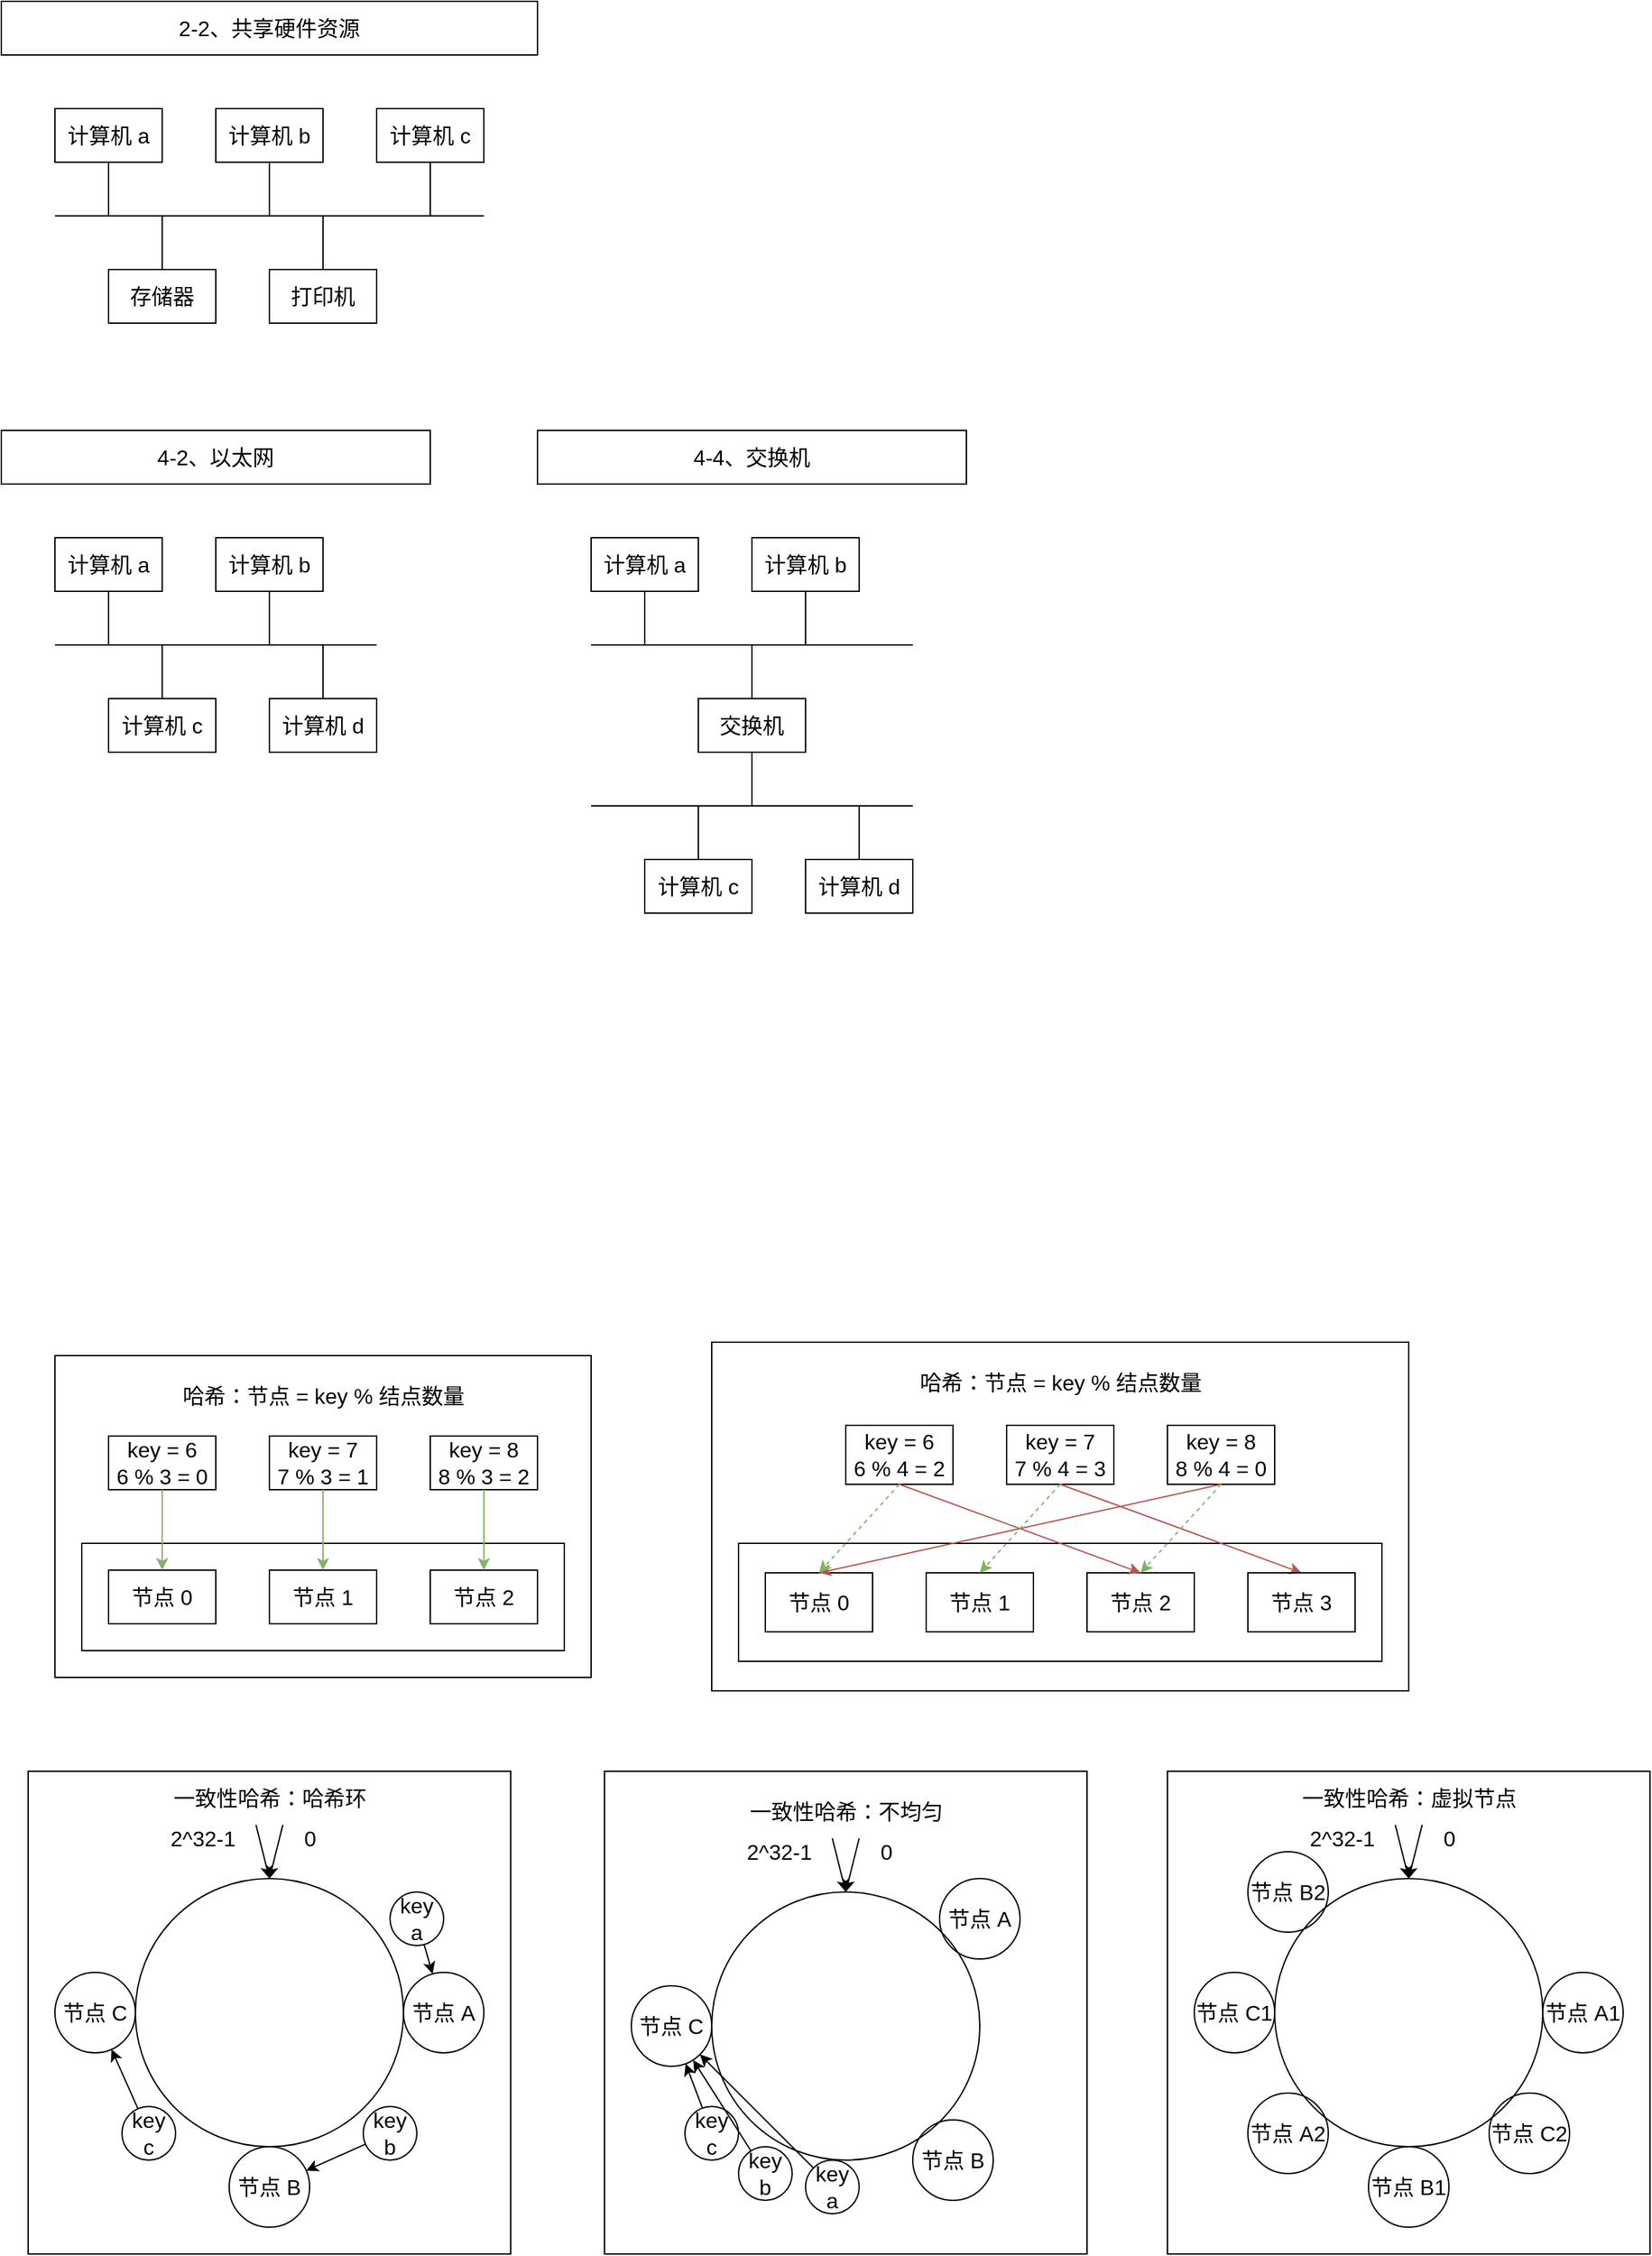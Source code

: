 <mxfile version="17.4.2" type="device"><diagram id="4A3AHrhqkBytTZ4Egqqp" name="第 1 页"><mxGraphModel dx="946" dy="733" grid="1" gridSize="10" guides="0" tooltips="1" connect="1" arrows="0" fold="1" page="1" pageScale="1" pageWidth="827" pageHeight="1169" math="0" shadow="0"><root><mxCell id="0"/><mxCell id="1" parent="0"/><mxCell id="Lyq3fDjOrEpXF0PggJTx-3" value="" style="group;fontSize=16;" parent="1" vertex="1" connectable="0"><mxGeometry x="120" y="1090" width="400" height="240" as="geometry"/></mxCell><mxCell id="YoetPpUAzAx6CNNWcJrQ-24" value="" style="rounded=0;whiteSpace=wrap;html=1;fontSize=16;strokeColor=default;fillColor=none;container=0;" parent="Lyq3fDjOrEpXF0PggJTx-3" vertex="1"><mxGeometry x="20" y="140" width="360" height="80" as="geometry"/></mxCell><mxCell id="YoetPpUAzAx6CNNWcJrQ-17" value="key = 6&lt;br style=&quot;font-size: 16px;&quot;&gt;6 % 3 = 0" style="rounded=0;whiteSpace=wrap;html=1;fontSize=16;strokeColor=default;fillColor=none;container=0;" parent="Lyq3fDjOrEpXF0PggJTx-3" vertex="1"><mxGeometry x="40" y="60" width="80" height="40" as="geometry"/></mxCell><mxCell id="YoetPpUAzAx6CNNWcJrQ-19" value="key = 7&lt;br style=&quot;font-size: 16px;&quot;&gt;7 % 3 = 1" style="rounded=0;whiteSpace=wrap;html=1;fontSize=16;strokeColor=default;fillColor=none;container=0;" parent="Lyq3fDjOrEpXF0PggJTx-3" vertex="1"><mxGeometry x="160" y="60" width="80" height="40" as="geometry"/></mxCell><mxCell id="YoetPpUAzAx6CNNWcJrQ-20" value="key = 8&lt;br style=&quot;font-size: 16px;&quot;&gt;8 % 3 = 2" style="rounded=0;whiteSpace=wrap;html=1;fontSize=16;strokeColor=default;fillColor=none;container=0;" parent="Lyq3fDjOrEpXF0PggJTx-3" vertex="1"><mxGeometry x="280" y="60" width="80" height="40" as="geometry"/></mxCell><mxCell id="YoetPpUAzAx6CNNWcJrQ-21" value="节点&amp;nbsp;0" style="rounded=0;whiteSpace=wrap;html=1;fontSize=16;strokeColor=default;fillColor=none;container=0;" parent="Lyq3fDjOrEpXF0PggJTx-3" vertex="1"><mxGeometry x="40" y="160" width="80" height="40" as="geometry"/></mxCell><mxCell id="YoetPpUAzAx6CNNWcJrQ-22" value="节点 1" style="rounded=0;whiteSpace=wrap;html=1;fontSize=16;strokeColor=default;fillColor=none;container=0;" parent="Lyq3fDjOrEpXF0PggJTx-3" vertex="1"><mxGeometry x="160" y="160" width="80" height="40" as="geometry"/></mxCell><mxCell id="YoetPpUAzAx6CNNWcJrQ-23" value="节点&amp;nbsp;2" style="rounded=0;whiteSpace=wrap;html=1;fontSize=16;strokeColor=default;fillColor=none;container=0;" parent="Lyq3fDjOrEpXF0PggJTx-3" vertex="1"><mxGeometry x="280" y="160" width="80" height="40" as="geometry"/></mxCell><mxCell id="YoetPpUAzAx6CNNWcJrQ-25" value="" style="endArrow=classic;html=1;rounded=0;fontSize=16;strokeColor=#82b366;fillColor=#d5e8d4;" parent="Lyq3fDjOrEpXF0PggJTx-3" source="YoetPpUAzAx6CNNWcJrQ-17" target="YoetPpUAzAx6CNNWcJrQ-21" edge="1"><mxGeometry width="50" height="50" relative="1" as="geometry"><mxPoint x="200" y="110" as="sourcePoint"/><mxPoint x="250" y="60" as="targetPoint"/></mxGeometry></mxCell><mxCell id="YoetPpUAzAx6CNNWcJrQ-26" value="" style="endArrow=classic;html=1;rounded=0;fontSize=16;strokeColor=#82b366;fillColor=#d5e8d4;" parent="Lyq3fDjOrEpXF0PggJTx-3" source="YoetPpUAzAx6CNNWcJrQ-19" target="YoetPpUAzAx6CNNWcJrQ-22" edge="1"><mxGeometry width="50" height="50" relative="1" as="geometry"><mxPoint x="200" y="110" as="sourcePoint"/><mxPoint x="250" y="60" as="targetPoint"/></mxGeometry></mxCell><mxCell id="YoetPpUAzAx6CNNWcJrQ-27" value="" style="endArrow=classic;html=1;rounded=0;fontSize=16;strokeColor=#82b366;fillColor=#d5e8d4;" parent="Lyq3fDjOrEpXF0PggJTx-3" source="YoetPpUAzAx6CNNWcJrQ-20" target="YoetPpUAzAx6CNNWcJrQ-23" edge="1"><mxGeometry width="50" height="50" relative="1" as="geometry"><mxPoint x="210" y="110" as="sourcePoint"/><mxPoint x="210" y="170" as="targetPoint"/></mxGeometry></mxCell><mxCell id="YoetPpUAzAx6CNNWcJrQ-40" value="" style="rounded=0;whiteSpace=wrap;html=1;fontSize=16;strokeColor=default;fillColor=none;container=0;" parent="Lyq3fDjOrEpXF0PggJTx-3" vertex="1"><mxGeometry width="400" height="240" as="geometry"/></mxCell><mxCell id="Lyq3fDjOrEpXF0PggJTx-2" value="哈希：节点 = key % 结点数量" style="text;html=1;align=center;verticalAlign=middle;resizable=0;points=[];autosize=1;strokeColor=none;fillColor=none;fontSize=16;" parent="Lyq3fDjOrEpXF0PggJTx-3" vertex="1"><mxGeometry x="85" y="20" width="230" height="20" as="geometry"/></mxCell><mxCell id="Lyq3fDjOrEpXF0PggJTx-10" value="" style="group;fontSize=16;" parent="1" vertex="1" connectable="0"><mxGeometry x="610" y="1080" width="520" height="260" as="geometry"/></mxCell><mxCell id="YoetPpUAzAx6CNNWcJrQ-42" value="" style="rounded=0;whiteSpace=wrap;html=1;fontSize=16;strokeColor=default;fillColor=none;container=0;" parent="Lyq3fDjOrEpXF0PggJTx-10" vertex="1"><mxGeometry width="520" height="260" as="geometry"/></mxCell><mxCell id="Lyq3fDjOrEpXF0PggJTx-4" value="哈希：节点 = key % 结点数量" style="text;html=1;align=center;verticalAlign=middle;resizable=0;points=[];autosize=1;strokeColor=none;fillColor=none;fontSize=16;container=0;" parent="Lyq3fDjOrEpXF0PggJTx-10" vertex="1"><mxGeometry x="145" y="20" width="230" height="20" as="geometry"/></mxCell><mxCell id="YoetPpUAzAx6CNNWcJrQ-28" value="" style="rounded=0;whiteSpace=wrap;html=1;fontSize=16;strokeColor=default;fillColor=none;container=0;" parent="Lyq3fDjOrEpXF0PggJTx-10" vertex="1"><mxGeometry x="20" y="150" width="480" height="88" as="geometry"/></mxCell><mxCell id="YoetPpUAzAx6CNNWcJrQ-29" value="key = 6&lt;br style=&quot;font-size: 16px;&quot;&gt;6 % 4 = 2" style="rounded=0;whiteSpace=wrap;html=1;fontSize=16;strokeColor=default;fillColor=none;container=0;" parent="Lyq3fDjOrEpXF0PggJTx-10" vertex="1"><mxGeometry x="100" y="62" width="80" height="44" as="geometry"/></mxCell><mxCell id="YoetPpUAzAx6CNNWcJrQ-30" value="key = 7&lt;br style=&quot;font-size: 16px;&quot;&gt;7 % 4 = 3" style="rounded=0;whiteSpace=wrap;html=1;fontSize=16;strokeColor=default;fillColor=none;container=0;" parent="Lyq3fDjOrEpXF0PggJTx-10" vertex="1"><mxGeometry x="220" y="62" width="80" height="44" as="geometry"/></mxCell><mxCell id="YoetPpUAzAx6CNNWcJrQ-31" value="key = 8&lt;br style=&quot;font-size: 16px;&quot;&gt;8 % 4 = 0" style="rounded=0;whiteSpace=wrap;html=1;fontSize=16;strokeColor=default;fillColor=none;container=0;" parent="Lyq3fDjOrEpXF0PggJTx-10" vertex="1"><mxGeometry x="340" y="62" width="80" height="44" as="geometry"/></mxCell><mxCell id="YoetPpUAzAx6CNNWcJrQ-32" value="节点&amp;nbsp;0" style="rounded=0;whiteSpace=wrap;html=1;fontSize=16;strokeColor=default;fillColor=none;container=0;" parent="Lyq3fDjOrEpXF0PggJTx-10" vertex="1"><mxGeometry x="40" y="172" width="80" height="44" as="geometry"/></mxCell><mxCell id="YoetPpUAzAx6CNNWcJrQ-33" value="节点 1" style="rounded=0;whiteSpace=wrap;html=1;fontSize=16;strokeColor=default;fillColor=none;container=0;" parent="Lyq3fDjOrEpXF0PggJTx-10" vertex="1"><mxGeometry x="160" y="172" width="80" height="44" as="geometry"/></mxCell><mxCell id="YoetPpUAzAx6CNNWcJrQ-34" value="节点&amp;nbsp;2" style="rounded=0;whiteSpace=wrap;html=1;fontSize=16;strokeColor=default;fillColor=none;container=0;" parent="Lyq3fDjOrEpXF0PggJTx-10" vertex="1"><mxGeometry x="280" y="172" width="80" height="44" as="geometry"/></mxCell><mxCell id="YoetPpUAzAx6CNNWcJrQ-35" value="" style="endArrow=classic;html=1;rounded=0;fontSize=16;strokeColor=#b85450;fillColor=#f8cecc;exitX=0.5;exitY=1;exitDx=0;exitDy=0;entryX=0.5;entryY=0;entryDx=0;entryDy=0;" parent="Lyq3fDjOrEpXF0PggJTx-10" source="YoetPpUAzAx6CNNWcJrQ-29" target="YoetPpUAzAx6CNNWcJrQ-34" edge="1"><mxGeometry width="50" height="50" relative="1" as="geometry"><mxPoint x="200" y="117" as="sourcePoint"/><mxPoint x="250" y="62" as="targetPoint"/></mxGeometry></mxCell><mxCell id="YoetPpUAzAx6CNNWcJrQ-36" value="" style="endArrow=classic;html=1;rounded=0;fontSize=16;strokeColor=#b85450;fillColor=#f8cecc;exitX=0.5;exitY=1;exitDx=0;exitDy=0;entryX=0.5;entryY=0;entryDx=0;entryDy=0;" parent="Lyq3fDjOrEpXF0PggJTx-10" source="YoetPpUAzAx6CNNWcJrQ-30" target="YoetPpUAzAx6CNNWcJrQ-38" edge="1"><mxGeometry width="50" height="50" relative="1" as="geometry"><mxPoint x="200" y="117" as="sourcePoint"/><mxPoint x="250" y="62" as="targetPoint"/></mxGeometry></mxCell><mxCell id="YoetPpUAzAx6CNNWcJrQ-37" value="" style="endArrow=classic;html=1;rounded=0;fontSize=16;strokeColor=#b85450;fillColor=#f8cecc;exitX=0.5;exitY=1;exitDx=0;exitDy=0;entryX=0.5;entryY=0;entryDx=0;entryDy=0;" parent="Lyq3fDjOrEpXF0PggJTx-10" source="YoetPpUAzAx6CNNWcJrQ-31" target="YoetPpUAzAx6CNNWcJrQ-32" edge="1"><mxGeometry width="50" height="50" relative="1" as="geometry"><mxPoint x="210" y="117" as="sourcePoint"/><mxPoint x="210" y="183" as="targetPoint"/></mxGeometry></mxCell><mxCell id="YoetPpUAzAx6CNNWcJrQ-38" value="节点 3" style="rounded=0;whiteSpace=wrap;html=1;fontSize=16;strokeColor=default;fillColor=none;container=0;" parent="Lyq3fDjOrEpXF0PggJTx-10" vertex="1"><mxGeometry x="400" y="172" width="80" height="44" as="geometry"/></mxCell><mxCell id="Lyq3fDjOrEpXF0PggJTx-5" value="" style="endArrow=classic;html=1;rounded=0;fontSize=16;strokeColor=#82b366;fillColor=#d5e8d4;exitX=0.5;exitY=1;exitDx=0;exitDy=0;entryX=0.5;entryY=0;entryDx=0;entryDy=0;dashed=1;" parent="Lyq3fDjOrEpXF0PggJTx-10" source="YoetPpUAzAx6CNNWcJrQ-29" target="YoetPpUAzAx6CNNWcJrQ-32" edge="1"><mxGeometry width="50" height="50" relative="1" as="geometry"><mxPoint x="550" y="112" as="sourcePoint"/><mxPoint x="550" y="172" as="targetPoint"/></mxGeometry></mxCell><mxCell id="Lyq3fDjOrEpXF0PggJTx-6" value="" style="endArrow=classic;html=1;rounded=0;fontSize=16;strokeColor=#82b366;fillColor=#d5e8d4;exitX=0.5;exitY=1;exitDx=0;exitDy=0;entryX=0.5;entryY=0;entryDx=0;entryDy=0;dashed=1;" parent="Lyq3fDjOrEpXF0PggJTx-10" source="YoetPpUAzAx6CNNWcJrQ-30" target="YoetPpUAzAx6CNNWcJrQ-33" edge="1"><mxGeometry width="50" height="50" relative="1" as="geometry"><mxPoint x="560" y="80" as="sourcePoint"/><mxPoint x="670" y="172" as="targetPoint"/></mxGeometry></mxCell><mxCell id="Lyq3fDjOrEpXF0PggJTx-7" value="" style="endArrow=classic;html=1;rounded=0;fontSize=16;strokeColor=#82b366;fillColor=#d5e8d4;exitX=0.5;exitY=1;exitDx=0;exitDy=0;entryX=0.5;entryY=0;entryDx=0;entryDy=0;dashed=1;" parent="Lyq3fDjOrEpXF0PggJTx-10" source="YoetPpUAzAx6CNNWcJrQ-31" target="YoetPpUAzAx6CNNWcJrQ-34" edge="1"><mxGeometry width="50" height="50" relative="1" as="geometry"><mxPoint x="610.0" y="112" as="sourcePoint"/><mxPoint x="610.0" y="172" as="targetPoint"/></mxGeometry></mxCell><mxCell id="Lyq3fDjOrEpXF0PggJTx-12" value="" style="group;fontSize=16;" parent="1" vertex="1" connectable="0"><mxGeometry x="100" y="1400" width="360" height="360" as="geometry"/></mxCell><mxCell id="YoetPpUAzAx6CNNWcJrQ-52" value="" style="ellipse;whiteSpace=wrap;html=1;aspect=fixed;fontSize=16;strokeColor=default;fillColor=none;container=0;" parent="Lyq3fDjOrEpXF0PggJTx-12" vertex="1"><mxGeometry x="80" y="80" width="200" height="200" as="geometry"/></mxCell><mxCell id="YoetPpUAzAx6CNNWcJrQ-53" value="节点 C" style="ellipse;whiteSpace=wrap;html=1;aspect=fixed;fontSize=16;strokeColor=default;fillColor=none;container=0;" parent="Lyq3fDjOrEpXF0PggJTx-12" vertex="1"><mxGeometry x="20" y="150" width="60" height="60" as="geometry"/></mxCell><mxCell id="YoetPpUAzAx6CNNWcJrQ-54" value="节点 B" style="ellipse;whiteSpace=wrap;html=1;aspect=fixed;fontSize=16;strokeColor=default;fillColor=none;container=0;" parent="Lyq3fDjOrEpXF0PggJTx-12" vertex="1"><mxGeometry x="150" y="280" width="60" height="60" as="geometry"/></mxCell><mxCell id="YoetPpUAzAx6CNNWcJrQ-55" value="节点 A" style="ellipse;whiteSpace=wrap;html=1;aspect=fixed;fontSize=16;strokeColor=default;fillColor=none;container=0;" parent="Lyq3fDjOrEpXF0PggJTx-12" vertex="1"><mxGeometry x="280" y="150" width="60" height="60" as="geometry"/></mxCell><mxCell id="YoetPpUAzAx6CNNWcJrQ-56" value="" style="endArrow=classic;html=1;rounded=0;fontSize=16;strokeColor=#000000;entryX=0.5;entryY=0;entryDx=0;entryDy=0;" parent="Lyq3fDjOrEpXF0PggJTx-12" target="YoetPpUAzAx6CNNWcJrQ-52" edge="1"><mxGeometry width="50" height="50" relative="1" as="geometry"><mxPoint x="190" y="40" as="sourcePoint"/><mxPoint x="190" y="80" as="targetPoint"/></mxGeometry></mxCell><mxCell id="YoetPpUAzAx6CNNWcJrQ-57" value="" style="endArrow=classic;html=1;rounded=0;fontSize=16;strokeColor=#000000;entryX=0.5;entryY=0;entryDx=0;entryDy=0;" parent="Lyq3fDjOrEpXF0PggJTx-12" target="YoetPpUAzAx6CNNWcJrQ-52" edge="1"><mxGeometry width="50" height="50" relative="1" as="geometry"><mxPoint x="170" y="40" as="sourcePoint"/><mxPoint x="170" y="80" as="targetPoint"/></mxGeometry></mxCell><mxCell id="YoetPpUAzAx6CNNWcJrQ-58" value="0" style="text;html=1;align=center;verticalAlign=middle;resizable=0;points=[];autosize=1;strokeColor=none;fillColor=none;fontSize=16;container=0;" parent="Lyq3fDjOrEpXF0PggJTx-12" vertex="1"><mxGeometry x="200" y="40" width="20" height="20" as="geometry"/></mxCell><mxCell id="YoetPpUAzAx6CNNWcJrQ-59" value="2^32-1" style="text;html=1;align=center;verticalAlign=middle;resizable=0;points=[];autosize=1;strokeColor=none;fillColor=none;fontSize=16;container=0;" parent="Lyq3fDjOrEpXF0PggJTx-12" vertex="1"><mxGeometry x="100" y="40" width="60" height="20" as="geometry"/></mxCell><mxCell id="YoetPpUAzAx6CNNWcJrQ-60" value="key&lt;br style=&quot;font-size: 16px;&quot;&gt;a" style="ellipse;whiteSpace=wrap;html=1;aspect=fixed;fontSize=16;strokeColor=default;fillColor=none;container=0;" parent="Lyq3fDjOrEpXF0PggJTx-12" vertex="1"><mxGeometry x="270" y="90" width="40" height="40" as="geometry"/></mxCell><mxCell id="YoetPpUAzAx6CNNWcJrQ-61" value="key&lt;br style=&quot;font-size: 16px;&quot;&gt;b" style="ellipse;whiteSpace=wrap;html=1;aspect=fixed;fontSize=16;strokeColor=default;fillColor=none;container=0;" parent="Lyq3fDjOrEpXF0PggJTx-12" vertex="1"><mxGeometry x="250" y="250" width="40" height="40" as="geometry"/></mxCell><mxCell id="YoetPpUAzAx6CNNWcJrQ-62" value="key&lt;br style=&quot;font-size: 16px;&quot;&gt;c" style="ellipse;whiteSpace=wrap;html=1;aspect=fixed;fontSize=16;strokeColor=default;fillColor=none;container=0;" parent="Lyq3fDjOrEpXF0PggJTx-12" vertex="1"><mxGeometry x="70" y="250" width="40" height="40" as="geometry"/></mxCell><mxCell id="YoetPpUAzAx6CNNWcJrQ-63" value="" style="endArrow=classic;html=1;rounded=0;fontSize=16;strokeColor=#000000;" parent="Lyq3fDjOrEpXF0PggJTx-12" source="YoetPpUAzAx6CNNWcJrQ-61" target="YoetPpUAzAx6CNNWcJrQ-54" edge="1"><mxGeometry width="50" height="50" relative="1" as="geometry"><mxPoint x="150" y="130" as="sourcePoint"/><mxPoint x="200" y="80" as="targetPoint"/></mxGeometry></mxCell><mxCell id="YoetPpUAzAx6CNNWcJrQ-64" value="" style="endArrow=classic;html=1;rounded=0;fontSize=16;strokeColor=#000000;" parent="Lyq3fDjOrEpXF0PggJTx-12" source="YoetPpUAzAx6CNNWcJrQ-60" target="YoetPpUAzAx6CNNWcJrQ-55" edge="1"><mxGeometry width="50" height="50" relative="1" as="geometry"><mxPoint x="261.497" y="293.52" as="sourcePoint"/><mxPoint x="218.12" y="309.548" as="targetPoint"/></mxGeometry></mxCell><mxCell id="YoetPpUAzAx6CNNWcJrQ-65" value="" style="endArrow=classic;html=1;rounded=0;fontSize=16;strokeColor=#000000;" parent="Lyq3fDjOrEpXF0PggJTx-12" source="YoetPpUAzAx6CNNWcJrQ-62" target="YoetPpUAzAx6CNNWcJrQ-53" edge="1"><mxGeometry width="50" height="50" relative="1" as="geometry"><mxPoint x="294.519" y="128.117" as="sourcePoint"/><mxPoint x="308.578" y="162.26" as="targetPoint"/></mxGeometry></mxCell><mxCell id="YoetPpUAzAx6CNNWcJrQ-66" value="" style="rounded=0;whiteSpace=wrap;html=1;fontSize=16;strokeColor=default;fillColor=none;container=0;" parent="Lyq3fDjOrEpXF0PggJTx-12" vertex="1"><mxGeometry width="360" height="360" as="geometry"/></mxCell><mxCell id="Lyq3fDjOrEpXF0PggJTx-11" value="一致性哈希：哈希环" style="text;html=1;align=center;verticalAlign=middle;resizable=0;points=[];autosize=1;strokeColor=none;fillColor=none;fontSize=16;" parent="Lyq3fDjOrEpXF0PggJTx-12" vertex="1"><mxGeometry x="100" y="10" width="160" height="20" as="geometry"/></mxCell><mxCell id="Lyq3fDjOrEpXF0PggJTx-25" value="" style="group;fontSize=16;" parent="1" vertex="1" connectable="0"><mxGeometry x="950" y="1400" width="360" height="360" as="geometry"/></mxCell><mxCell id="YoetPpUAzAx6CNNWcJrQ-95" value="" style="ellipse;whiteSpace=wrap;html=1;aspect=fixed;fontSize=16;strokeColor=default;fillColor=none;container=0;" parent="Lyq3fDjOrEpXF0PggJTx-25" vertex="1"><mxGeometry x="80" y="80" width="200" height="200" as="geometry"/></mxCell><mxCell id="YoetPpUAzAx6CNNWcJrQ-96" value="节点 C1" style="ellipse;whiteSpace=wrap;html=1;aspect=fixed;fontSize=16;strokeColor=default;fillColor=none;container=0;" parent="Lyq3fDjOrEpXF0PggJTx-25" vertex="1"><mxGeometry x="20" y="150" width="60" height="60" as="geometry"/></mxCell><mxCell id="YoetPpUAzAx6CNNWcJrQ-97" value="节点 B2" style="ellipse;whiteSpace=wrap;html=1;aspect=fixed;fontSize=16;strokeColor=default;fillColor=none;container=0;" parent="Lyq3fDjOrEpXF0PggJTx-25" vertex="1"><mxGeometry x="60" y="60" width="60" height="60" as="geometry"/></mxCell><mxCell id="YoetPpUAzAx6CNNWcJrQ-98" value="节点 A2" style="ellipse;whiteSpace=wrap;html=1;aspect=fixed;fontSize=16;strokeColor=default;fillColor=none;container=0;" parent="Lyq3fDjOrEpXF0PggJTx-25" vertex="1"><mxGeometry x="60" y="240" width="60" height="60" as="geometry"/></mxCell><mxCell id="YoetPpUAzAx6CNNWcJrQ-109" value="" style="rounded=0;whiteSpace=wrap;html=1;fontSize=16;strokeColor=default;fillColor=none;container=0;" parent="Lyq3fDjOrEpXF0PggJTx-25" vertex="1"><mxGeometry width="360" height="360" as="geometry"/></mxCell><mxCell id="YoetPpUAzAx6CNNWcJrQ-111" value="节点 B1" style="ellipse;whiteSpace=wrap;html=1;aspect=fixed;fontSize=16;strokeColor=default;fillColor=none;container=0;" parent="Lyq3fDjOrEpXF0PggJTx-25" vertex="1"><mxGeometry x="150" y="280" width="60" height="60" as="geometry"/></mxCell><mxCell id="YoetPpUAzAx6CNNWcJrQ-112" value="节点 A1" style="ellipse;whiteSpace=wrap;html=1;aspect=fixed;fontSize=16;strokeColor=default;fillColor=none;container=0;" parent="Lyq3fDjOrEpXF0PggJTx-25" vertex="1"><mxGeometry x="280" y="150" width="60" height="60" as="geometry"/></mxCell><mxCell id="YoetPpUAzAx6CNNWcJrQ-116" value="节点 C2" style="ellipse;whiteSpace=wrap;html=1;aspect=fixed;fontSize=16;strokeColor=default;fillColor=none;container=0;" parent="Lyq3fDjOrEpXF0PggJTx-25" vertex="1"><mxGeometry x="240" y="240" width="60" height="60" as="geometry"/></mxCell><mxCell id="Lyq3fDjOrEpXF0PggJTx-19" value="" style="endArrow=classic;html=1;rounded=0;fontSize=16;strokeColor=#000000;entryX=0.5;entryY=0;entryDx=0;entryDy=0;" parent="Lyq3fDjOrEpXF0PggJTx-25" target="YoetPpUAzAx6CNNWcJrQ-95" edge="1"><mxGeometry width="50" height="50" relative="1" as="geometry"><mxPoint x="190" y="40" as="sourcePoint"/><mxPoint x="180" y="70" as="targetPoint"/></mxGeometry></mxCell><mxCell id="Lyq3fDjOrEpXF0PggJTx-20" value="" style="endArrow=classic;html=1;rounded=0;fontSize=16;strokeColor=#000000;entryX=0.5;entryY=0;entryDx=0;entryDy=0;" parent="Lyq3fDjOrEpXF0PggJTx-25" target="YoetPpUAzAx6CNNWcJrQ-95" edge="1"><mxGeometry width="50" height="50" relative="1" as="geometry"><mxPoint x="170" y="40" as="sourcePoint"/><mxPoint x="180" y="70" as="targetPoint"/></mxGeometry></mxCell><mxCell id="Lyq3fDjOrEpXF0PggJTx-21" value="0" style="text;html=1;align=center;verticalAlign=middle;resizable=0;points=[];autosize=1;strokeColor=none;fillColor=none;fontSize=16;container=0;" parent="Lyq3fDjOrEpXF0PggJTx-25" vertex="1"><mxGeometry x="200" y="40" width="20" height="20" as="geometry"/></mxCell><mxCell id="Lyq3fDjOrEpXF0PggJTx-22" value="2^32-1" style="text;html=1;align=center;verticalAlign=middle;resizable=0;points=[];autosize=1;strokeColor=none;fillColor=none;fontSize=16;container=0;" parent="Lyq3fDjOrEpXF0PggJTx-25" vertex="1"><mxGeometry x="100" y="40" width="60" height="20" as="geometry"/></mxCell><mxCell id="Lyq3fDjOrEpXF0PggJTx-23" value="一致性哈希：虚拟节点" style="text;html=1;align=center;verticalAlign=middle;resizable=0;points=[];autosize=1;strokeColor=none;fillColor=none;fontSize=16;" parent="Lyq3fDjOrEpXF0PggJTx-25" vertex="1"><mxGeometry x="90" y="10" width="180" height="20" as="geometry"/></mxCell><mxCell id="Lyq3fDjOrEpXF0PggJTx-27" value="" style="group;fontSize=16;" parent="1" vertex="1" connectable="0"><mxGeometry x="530" y="1400" width="360" height="360" as="geometry"/></mxCell><mxCell id="YoetPpUAzAx6CNNWcJrQ-86" value="" style="rounded=0;whiteSpace=wrap;html=1;fontSize=16;strokeColor=default;fillColor=none;container=0;" parent="Lyq3fDjOrEpXF0PggJTx-27" vertex="1"><mxGeometry width="360" height="360" as="geometry"/></mxCell><mxCell id="YoetPpUAzAx6CNNWcJrQ-72" value="" style="ellipse;whiteSpace=wrap;html=1;aspect=fixed;fontSize=16;strokeColor=default;fillColor=none;container=0;" parent="Lyq3fDjOrEpXF0PggJTx-27" vertex="1"><mxGeometry x="80" y="90" width="200" height="200" as="geometry"/></mxCell><mxCell id="YoetPpUAzAx6CNNWcJrQ-73" value="节点 C" style="ellipse;whiteSpace=wrap;html=1;aspect=fixed;fontSize=16;strokeColor=default;fillColor=none;container=0;" parent="Lyq3fDjOrEpXF0PggJTx-27" vertex="1"><mxGeometry x="20" y="160" width="60" height="60" as="geometry"/></mxCell><mxCell id="YoetPpUAzAx6CNNWcJrQ-74" value="节点 B" style="ellipse;whiteSpace=wrap;html=1;aspect=fixed;fontSize=16;strokeColor=default;fillColor=none;container=0;" parent="Lyq3fDjOrEpXF0PggJTx-27" vertex="1"><mxGeometry x="230" y="260" width="60" height="60" as="geometry"/></mxCell><mxCell id="YoetPpUAzAx6CNNWcJrQ-75" value="节点 A" style="ellipse;whiteSpace=wrap;html=1;aspect=fixed;fontSize=16;strokeColor=default;fillColor=none;container=0;" parent="Lyq3fDjOrEpXF0PggJTx-27" vertex="1"><mxGeometry x="250" y="80" width="60" height="60" as="geometry"/></mxCell><mxCell id="YoetPpUAzAx6CNNWcJrQ-80" value="key&lt;br style=&quot;font-size: 16px;&quot;&gt;a" style="ellipse;whiteSpace=wrap;html=1;aspect=fixed;fontSize=16;strokeColor=default;fillColor=none;container=0;" parent="Lyq3fDjOrEpXF0PggJTx-27" vertex="1"><mxGeometry x="150" y="290" width="40" height="40" as="geometry"/></mxCell><mxCell id="YoetPpUAzAx6CNNWcJrQ-81" value="key&lt;br style=&quot;font-size: 16px;&quot;&gt;b" style="ellipse;whiteSpace=wrap;html=1;aspect=fixed;fontSize=16;strokeColor=default;fillColor=none;container=0;" parent="Lyq3fDjOrEpXF0PggJTx-27" vertex="1"><mxGeometry x="100" y="280" width="40" height="40" as="geometry"/></mxCell><mxCell id="YoetPpUAzAx6CNNWcJrQ-82" value="key&lt;br style=&quot;font-size: 16px;&quot;&gt;c" style="ellipse;whiteSpace=wrap;html=1;aspect=fixed;fontSize=16;strokeColor=default;fillColor=none;container=0;" parent="Lyq3fDjOrEpXF0PggJTx-27" vertex="1"><mxGeometry x="60" y="250" width="40" height="40" as="geometry"/></mxCell><mxCell id="YoetPpUAzAx6CNNWcJrQ-83" value="" style="endArrow=classic;html=1;rounded=0;fontSize=16;strokeColor=#000000;" parent="Lyq3fDjOrEpXF0PggJTx-27" source="YoetPpUAzAx6CNNWcJrQ-81" target="YoetPpUAzAx6CNNWcJrQ-73" edge="1"><mxGeometry width="50" height="50" relative="1" as="geometry"><mxPoint x="150" y="140" as="sourcePoint"/><mxPoint x="200" y="90" as="targetPoint"/></mxGeometry></mxCell><mxCell id="YoetPpUAzAx6CNNWcJrQ-84" value="" style="endArrow=classic;html=1;rounded=0;fontSize=16;strokeColor=#000000;" parent="Lyq3fDjOrEpXF0PggJTx-27" source="YoetPpUAzAx6CNNWcJrQ-80" target="YoetPpUAzAx6CNNWcJrQ-73" edge="1"><mxGeometry width="50" height="50" relative="1" as="geometry"><mxPoint x="261.497" y="303.52" as="sourcePoint"/><mxPoint x="218.12" y="319.548" as="targetPoint"/></mxGeometry></mxCell><mxCell id="YoetPpUAzAx6CNNWcJrQ-85" value="" style="endArrow=classic;html=1;rounded=0;fontSize=16;strokeColor=#000000;" parent="Lyq3fDjOrEpXF0PggJTx-27" source="YoetPpUAzAx6CNNWcJrQ-82" target="YoetPpUAzAx6CNNWcJrQ-73" edge="1"><mxGeometry width="50" height="50" relative="1" as="geometry"><mxPoint x="294.519" y="138.117" as="sourcePoint"/><mxPoint x="308.578" y="172.26" as="targetPoint"/></mxGeometry></mxCell><mxCell id="Lyq3fDjOrEpXF0PggJTx-13" value="" style="endArrow=classic;html=1;rounded=0;fontSize=16;strokeColor=#000000;entryX=0.5;entryY=0;entryDx=0;entryDy=0;" parent="Lyq3fDjOrEpXF0PggJTx-27" target="YoetPpUAzAx6CNNWcJrQ-72" edge="1"><mxGeometry width="50" height="50" relative="1" as="geometry"><mxPoint x="190" y="50.0" as="sourcePoint"/><mxPoint x="180" y="90" as="targetPoint"/></mxGeometry></mxCell><mxCell id="Lyq3fDjOrEpXF0PggJTx-14" value="" style="endArrow=classic;html=1;rounded=0;fontSize=16;strokeColor=#000000;entryX=0.5;entryY=0;entryDx=0;entryDy=0;" parent="Lyq3fDjOrEpXF0PggJTx-27" target="YoetPpUAzAx6CNNWcJrQ-72" edge="1"><mxGeometry width="50" height="50" relative="1" as="geometry"><mxPoint x="170" y="50.0" as="sourcePoint"/><mxPoint x="170" y="80" as="targetPoint"/></mxGeometry></mxCell><mxCell id="Lyq3fDjOrEpXF0PggJTx-15" value="0" style="text;html=1;align=center;verticalAlign=middle;resizable=0;points=[];autosize=1;strokeColor=none;fillColor=none;fontSize=16;container=0;" parent="Lyq3fDjOrEpXF0PggJTx-27" vertex="1"><mxGeometry x="200" y="50" width="20" height="20" as="geometry"/></mxCell><mxCell id="Lyq3fDjOrEpXF0PggJTx-16" value="2^32-1" style="text;html=1;align=center;verticalAlign=middle;resizable=0;points=[];autosize=1;strokeColor=none;fillColor=none;fontSize=16;container=0;" parent="Lyq3fDjOrEpXF0PggJTx-27" vertex="1"><mxGeometry x="100" y="50" width="60" height="20" as="geometry"/></mxCell><mxCell id="Lyq3fDjOrEpXF0PggJTx-17" value="一致性哈希：不均匀" style="text;html=1;align=center;verticalAlign=middle;resizable=0;points=[];autosize=1;strokeColor=none;fillColor=none;fontSize=16;container=0;" parent="Lyq3fDjOrEpXF0PggJTx-27" vertex="1"><mxGeometry x="100" y="20" width="160" height="20" as="geometry"/></mxCell><mxCell id="l4anVEKc8jvkX2-m2VHs-1" value="计算机 a" style="rounded=0;whiteSpace=wrap;html=1;fillColor=none;fontSize=16;" vertex="1" parent="1"><mxGeometry x="120" y="160" width="80" height="40" as="geometry"/></mxCell><mxCell id="l4anVEKc8jvkX2-m2VHs-2" value="计算机 b" style="rounded=0;whiteSpace=wrap;html=1;fillColor=none;fontSize=16;" vertex="1" parent="1"><mxGeometry x="240" y="160" width="80" height="40" as="geometry"/></mxCell><mxCell id="l4anVEKc8jvkX2-m2VHs-3" value="存储器" style="rounded=0;whiteSpace=wrap;html=1;fillColor=none;fontSize=16;" vertex="1" parent="1"><mxGeometry x="160" y="280" width="80" height="40" as="geometry"/></mxCell><mxCell id="l4anVEKc8jvkX2-m2VHs-4" value="打印机" style="rounded=0;whiteSpace=wrap;html=1;fillColor=none;fontSize=16;" vertex="1" parent="1"><mxGeometry x="280" y="280" width="80" height="40" as="geometry"/></mxCell><mxCell id="l4anVEKc8jvkX2-m2VHs-5" value="" style="endArrow=none;html=1;rounded=0;fontSize=16;" edge="1" parent="1"><mxGeometry width="50" height="50" relative="1" as="geometry"><mxPoint x="120" y="240" as="sourcePoint"/><mxPoint x="440" y="240" as="targetPoint"/></mxGeometry></mxCell><mxCell id="l4anVEKc8jvkX2-m2VHs-6" value="" style="endArrow=none;html=1;rounded=0;fontSize=16;" edge="1" parent="1" target="l4anVEKc8jvkX2-m2VHs-3"><mxGeometry width="50" height="50" relative="1" as="geometry"><mxPoint x="200" y="240" as="sourcePoint"/><mxPoint x="410" y="250" as="targetPoint"/></mxGeometry></mxCell><mxCell id="l4anVEKc8jvkX2-m2VHs-7" value="" style="endArrow=none;html=1;rounded=0;fontSize=16;" edge="1" parent="1" target="l4anVEKc8jvkX2-m2VHs-4"><mxGeometry width="50" height="50" relative="1" as="geometry"><mxPoint x="320" y="240" as="sourcePoint"/><mxPoint x="210" y="290" as="targetPoint"/></mxGeometry></mxCell><mxCell id="l4anVEKc8jvkX2-m2VHs-8" value="" style="endArrow=none;html=1;rounded=0;fontSize=16;" edge="1" parent="1" source="l4anVEKc8jvkX2-m2VHs-1"><mxGeometry width="50" height="50" relative="1" as="geometry"><mxPoint x="290" y="250" as="sourcePoint"/><mxPoint x="160" y="240" as="targetPoint"/></mxGeometry></mxCell><mxCell id="l4anVEKc8jvkX2-m2VHs-9" value="" style="endArrow=none;html=1;rounded=0;fontSize=16;" edge="1" parent="1" source="l4anVEKc8jvkX2-m2VHs-2"><mxGeometry width="50" height="50" relative="1" as="geometry"><mxPoint x="170" y="210" as="sourcePoint"/><mxPoint x="280" y="240" as="targetPoint"/></mxGeometry></mxCell><mxCell id="l4anVEKc8jvkX2-m2VHs-10" value="计算机 c" style="rounded=0;whiteSpace=wrap;html=1;fillColor=none;fontSize=16;" vertex="1" parent="1"><mxGeometry x="360" y="160" width="80" height="40" as="geometry"/></mxCell><mxCell id="l4anVEKc8jvkX2-m2VHs-11" value="" style="endArrow=none;html=1;rounded=0;fontSize=16;" edge="1" parent="1" source="l4anVEKc8jvkX2-m2VHs-10"><mxGeometry width="50" height="50" relative="1" as="geometry"><mxPoint x="290" y="210" as="sourcePoint"/><mxPoint x="400" y="240" as="targetPoint"/></mxGeometry></mxCell><mxCell id="l4anVEKc8jvkX2-m2VHs-12" value="2-2、共享硬件资源" style="rounded=0;whiteSpace=wrap;html=1;fillColor=none;fontSize=16;" vertex="1" parent="1"><mxGeometry x="80" y="80" width="400" height="40" as="geometry"/></mxCell><mxCell id="l4anVEKc8jvkX2-m2VHs-13" value="计算机 a" style="rounded=0;whiteSpace=wrap;html=1;fillColor=none;fontSize=16;" vertex="1" parent="1"><mxGeometry x="120" y="480" width="80" height="40" as="geometry"/></mxCell><mxCell id="l4anVEKc8jvkX2-m2VHs-14" value="计算机 b" style="rounded=0;whiteSpace=wrap;html=1;fillColor=none;fontSize=16;" vertex="1" parent="1"><mxGeometry x="240" y="480" width="80" height="40" as="geometry"/></mxCell><mxCell id="l4anVEKc8jvkX2-m2VHs-17" value="" style="endArrow=none;html=1;rounded=0;fontSize=16;" edge="1" parent="1"><mxGeometry width="50" height="50" relative="1" as="geometry"><mxPoint x="120" y="560.0" as="sourcePoint"/><mxPoint x="360" y="560" as="targetPoint"/></mxGeometry></mxCell><mxCell id="l4anVEKc8jvkX2-m2VHs-20" value="" style="endArrow=none;html=1;rounded=0;fontSize=16;" edge="1" parent="1" source="l4anVEKc8jvkX2-m2VHs-13"><mxGeometry width="50" height="50" relative="1" as="geometry"><mxPoint x="290" y="570" as="sourcePoint"/><mxPoint x="160" y="560.0" as="targetPoint"/></mxGeometry></mxCell><mxCell id="l4anVEKc8jvkX2-m2VHs-21" value="" style="endArrow=none;html=1;rounded=0;fontSize=16;" edge="1" parent="1" source="l4anVEKc8jvkX2-m2VHs-14"><mxGeometry width="50" height="50" relative="1" as="geometry"><mxPoint x="170" y="530" as="sourcePoint"/><mxPoint x="280" y="560.0" as="targetPoint"/></mxGeometry></mxCell><mxCell id="l4anVEKc8jvkX2-m2VHs-22" value="计算机 c" style="rounded=0;whiteSpace=wrap;html=1;fillColor=none;fontSize=16;" vertex="1" parent="1"><mxGeometry x="160" y="600" width="80" height="40" as="geometry"/></mxCell><mxCell id="l4anVEKc8jvkX2-m2VHs-23" value="" style="endArrow=none;html=1;rounded=0;fontSize=16;" edge="1" parent="1" source="l4anVEKc8jvkX2-m2VHs-22"><mxGeometry width="50" height="50" relative="1" as="geometry"><mxPoint x="90" y="650" as="sourcePoint"/><mxPoint x="200" y="560" as="targetPoint"/></mxGeometry></mxCell><mxCell id="l4anVEKc8jvkX2-m2VHs-24" value="4-2、以太网" style="rounded=0;whiteSpace=wrap;html=1;fillColor=none;fontSize=16;" vertex="1" parent="1"><mxGeometry x="80" y="400" width="320" height="40" as="geometry"/></mxCell><mxCell id="l4anVEKc8jvkX2-m2VHs-25" value="计算机 d" style="rounded=0;whiteSpace=wrap;html=1;fillColor=none;fontSize=16;" vertex="1" parent="1"><mxGeometry x="280" y="600" width="80" height="40" as="geometry"/></mxCell><mxCell id="l4anVEKc8jvkX2-m2VHs-26" value="" style="endArrow=none;html=1;rounded=0;fontSize=16;" edge="1" parent="1" source="l4anVEKc8jvkX2-m2VHs-25"><mxGeometry width="50" height="50" relative="1" as="geometry"><mxPoint x="210" y="650" as="sourcePoint"/><mxPoint x="320" y="560" as="targetPoint"/></mxGeometry></mxCell><mxCell id="l4anVEKc8jvkX2-m2VHs-37" value="计算机 a" style="rounded=0;whiteSpace=wrap;html=1;fillColor=none;fontSize=16;" vertex="1" parent="1"><mxGeometry x="520" y="480" width="80" height="40" as="geometry"/></mxCell><mxCell id="l4anVEKc8jvkX2-m2VHs-38" value="计算机 b" style="rounded=0;whiteSpace=wrap;html=1;fillColor=none;fontSize=16;" vertex="1" parent="1"><mxGeometry x="640" y="480" width="80" height="40" as="geometry"/></mxCell><mxCell id="l4anVEKc8jvkX2-m2VHs-39" value="" style="endArrow=none;html=1;rounded=0;fontSize=16;" edge="1" parent="1"><mxGeometry width="50" height="50" relative="1" as="geometry"><mxPoint x="520" y="560" as="sourcePoint"/><mxPoint x="760" y="560" as="targetPoint"/></mxGeometry></mxCell><mxCell id="l4anVEKc8jvkX2-m2VHs-40" value="" style="endArrow=none;html=1;rounded=0;fontSize=16;" edge="1" parent="1" source="l4anVEKc8jvkX2-m2VHs-37"><mxGeometry width="50" height="50" relative="1" as="geometry"><mxPoint x="690" y="570" as="sourcePoint"/><mxPoint x="560" y="560" as="targetPoint"/></mxGeometry></mxCell><mxCell id="l4anVEKc8jvkX2-m2VHs-41" value="" style="endArrow=none;html=1;rounded=0;fontSize=16;" edge="1" parent="1" source="l4anVEKc8jvkX2-m2VHs-38"><mxGeometry width="50" height="50" relative="1" as="geometry"><mxPoint x="570" y="530" as="sourcePoint"/><mxPoint x="680" y="560" as="targetPoint"/></mxGeometry></mxCell><mxCell id="l4anVEKc8jvkX2-m2VHs-44" value="4-4、交换机" style="rounded=0;whiteSpace=wrap;html=1;fillColor=none;fontSize=16;" vertex="1" parent="1"><mxGeometry x="480" y="400" width="320" height="40" as="geometry"/></mxCell><mxCell id="l4anVEKc8jvkX2-m2VHs-47" value="" style="endArrow=none;html=1;rounded=0;fontSize=16;" edge="1" parent="1"><mxGeometry width="50" height="50" relative="1" as="geometry"><mxPoint x="520" y="680" as="sourcePoint"/><mxPoint x="760" y="680" as="targetPoint"/></mxGeometry></mxCell><mxCell id="l4anVEKc8jvkX2-m2VHs-48" value="计算机 c" style="rounded=0;whiteSpace=wrap;html=1;fillColor=none;fontSize=16;" vertex="1" parent="1"><mxGeometry x="560" y="720" width="80" height="40" as="geometry"/></mxCell><mxCell id="l4anVEKc8jvkX2-m2VHs-49" value="" style="endArrow=none;html=1;rounded=0;fontSize=16;" edge="1" parent="1" source="l4anVEKc8jvkX2-m2VHs-48"><mxGeometry width="50" height="50" relative="1" as="geometry"><mxPoint x="490" y="770" as="sourcePoint"/><mxPoint x="600" y="680" as="targetPoint"/></mxGeometry></mxCell><mxCell id="l4anVEKc8jvkX2-m2VHs-50" value="计算机 d" style="rounded=0;whiteSpace=wrap;html=1;fillColor=none;fontSize=16;" vertex="1" parent="1"><mxGeometry x="680" y="720" width="80" height="40" as="geometry"/></mxCell><mxCell id="l4anVEKc8jvkX2-m2VHs-51" value="" style="endArrow=none;html=1;rounded=0;fontSize=16;" edge="1" parent="1" source="l4anVEKc8jvkX2-m2VHs-50"><mxGeometry width="50" height="50" relative="1" as="geometry"><mxPoint x="610" y="770" as="sourcePoint"/><mxPoint x="720" y="680" as="targetPoint"/></mxGeometry></mxCell><mxCell id="l4anVEKc8jvkX2-m2VHs-52" value="交换机" style="rounded=0;whiteSpace=wrap;html=1;fillColor=none;fontSize=16;" vertex="1" parent="1"><mxGeometry x="600" y="600" width="80" height="40" as="geometry"/></mxCell><mxCell id="l4anVEKc8jvkX2-m2VHs-53" value="" style="endArrow=none;html=1;rounded=0;fontSize=16;" edge="1" parent="1" source="l4anVEKc8jvkX2-m2VHs-52"><mxGeometry width="50" height="50" relative="1" as="geometry"><mxPoint x="640" y="600" as="sourcePoint"/><mxPoint x="640" y="560" as="targetPoint"/></mxGeometry></mxCell><mxCell id="l4anVEKc8jvkX2-m2VHs-54" value="" style="endArrow=none;html=1;rounded=0;fontSize=16;" edge="1" parent="1" target="l4anVEKc8jvkX2-m2VHs-52"><mxGeometry width="50" height="50" relative="1" as="geometry"><mxPoint x="640" y="680" as="sourcePoint"/><mxPoint x="640" y="640" as="targetPoint"/></mxGeometry></mxCell></root></mxGraphModel></diagram></mxfile>